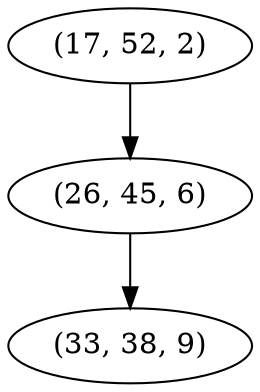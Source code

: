 digraph tree {
    "(17, 52, 2)";
    "(26, 45, 6)";
    "(33, 38, 9)";
    "(17, 52, 2)" -> "(26, 45, 6)";
    "(26, 45, 6)" -> "(33, 38, 9)";
}
